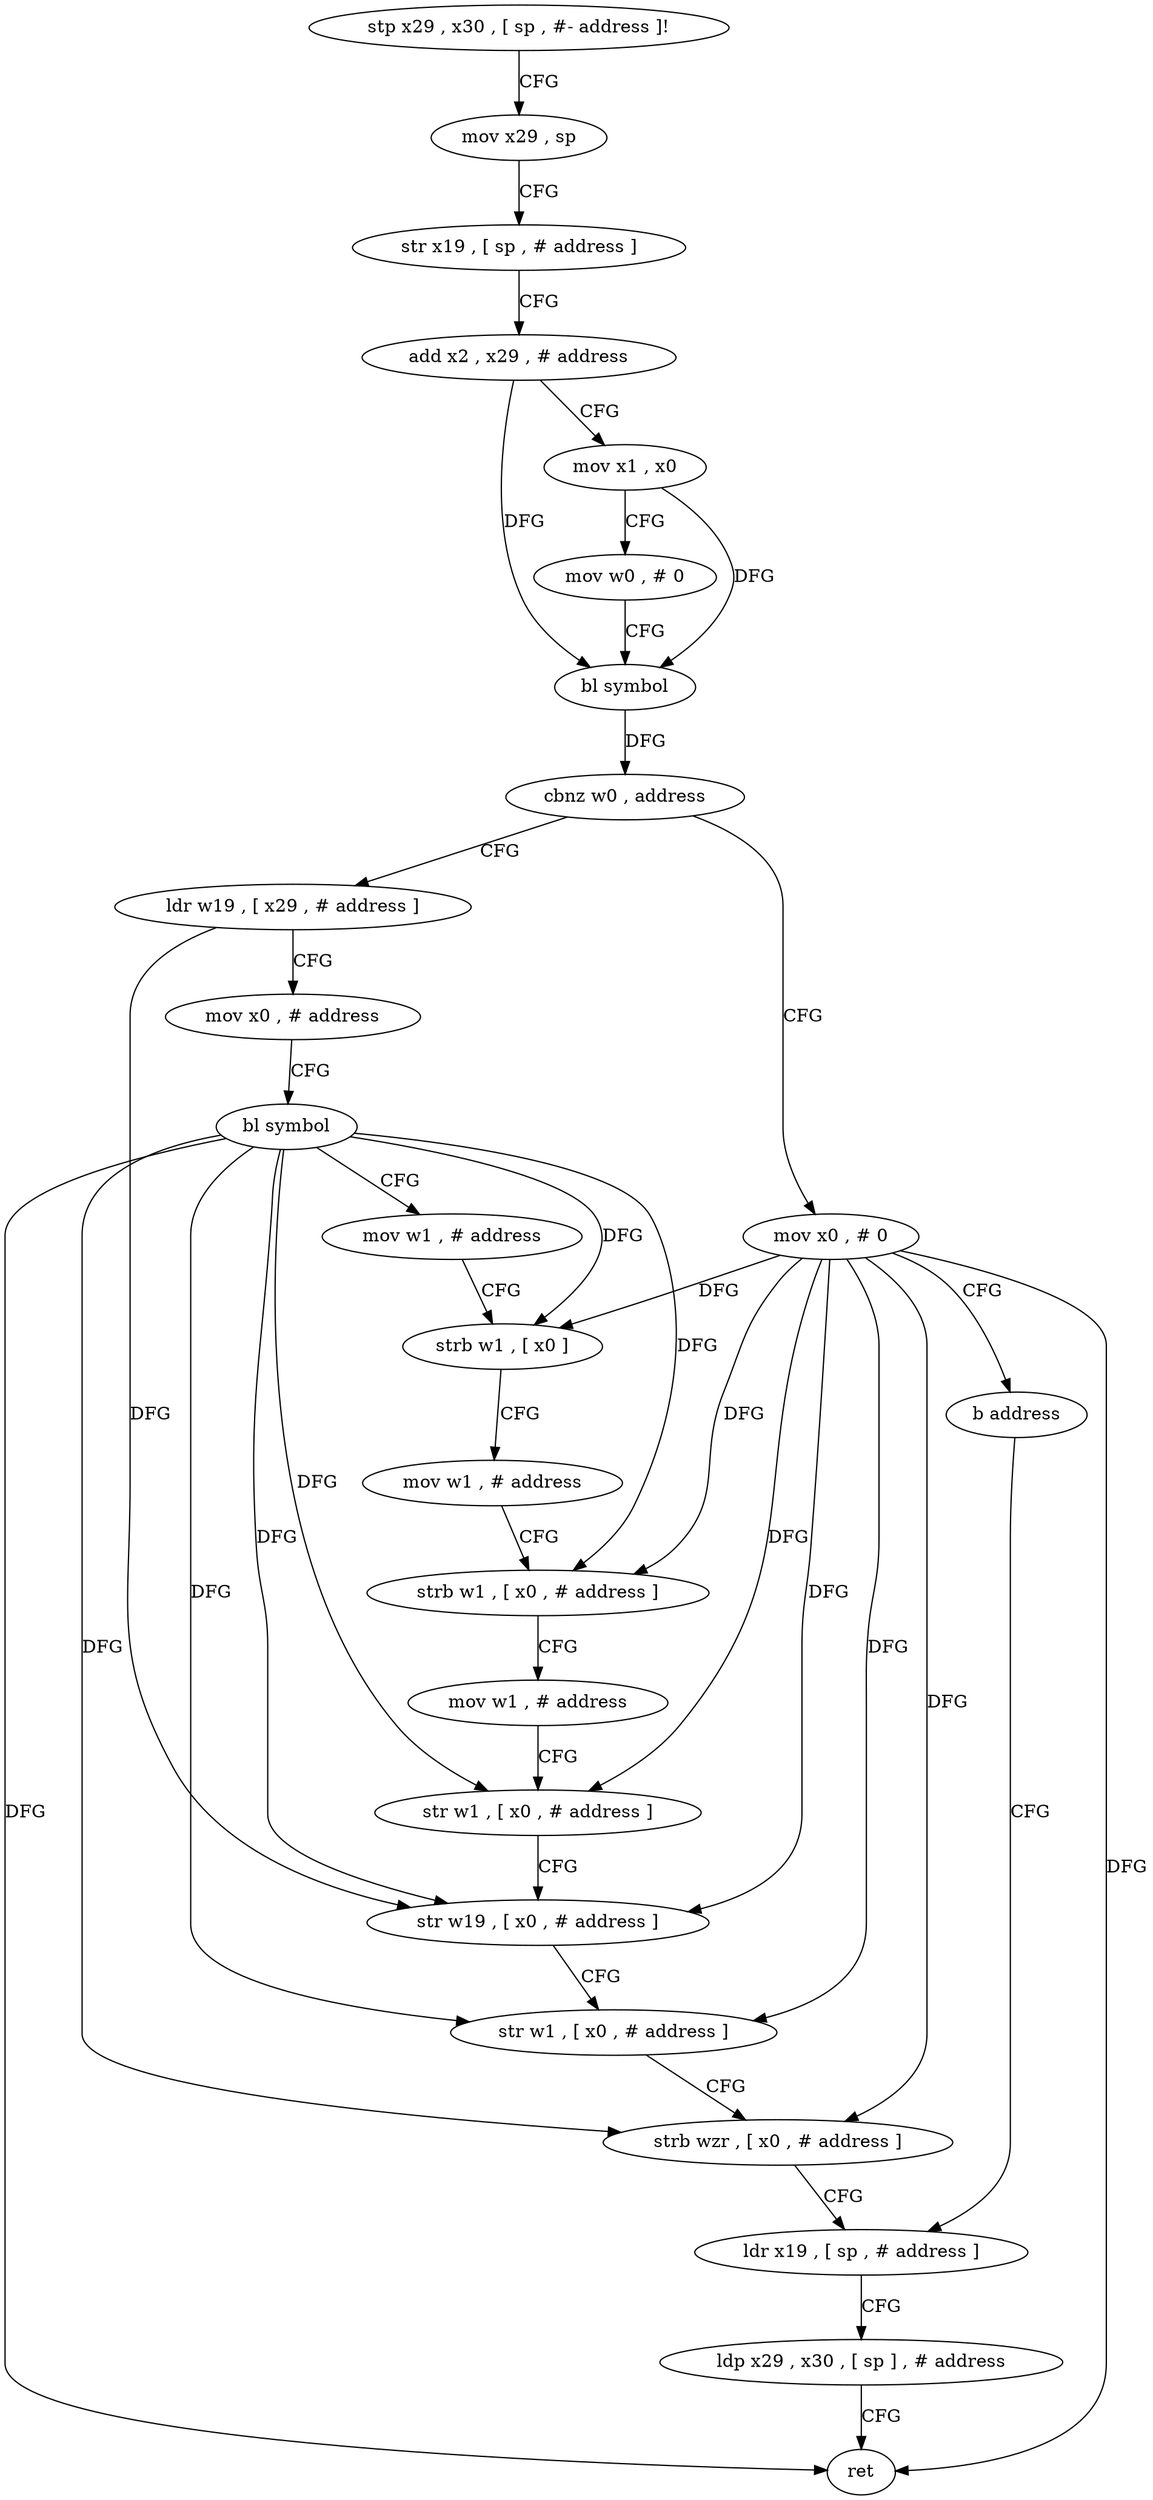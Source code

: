 digraph "func" {
"4295380" [label = "stp x29 , x30 , [ sp , #- address ]!" ]
"4295384" [label = "mov x29 , sp" ]
"4295388" [label = "str x19 , [ sp , # address ]" ]
"4295392" [label = "add x2 , x29 , # address" ]
"4295396" [label = "mov x1 , x0" ]
"4295400" [label = "mov w0 , # 0" ]
"4295404" [label = "bl symbol" ]
"4295408" [label = "cbnz w0 , address" ]
"4295472" [label = "mov x0 , # 0" ]
"4295412" [label = "ldr w19 , [ x29 , # address ]" ]
"4295476" [label = "b address" ]
"4295460" [label = "ldr x19 , [ sp , # address ]" ]
"4295416" [label = "mov x0 , # address" ]
"4295420" [label = "bl symbol" ]
"4295424" [label = "mov w1 , # address" ]
"4295428" [label = "strb w1 , [ x0 ]" ]
"4295432" [label = "mov w1 , # address" ]
"4295436" [label = "strb w1 , [ x0 , # address ]" ]
"4295440" [label = "mov w1 , # address" ]
"4295444" [label = "str w1 , [ x0 , # address ]" ]
"4295448" [label = "str w19 , [ x0 , # address ]" ]
"4295452" [label = "str w1 , [ x0 , # address ]" ]
"4295456" [label = "strb wzr , [ x0 , # address ]" ]
"4295464" [label = "ldp x29 , x30 , [ sp ] , # address" ]
"4295468" [label = "ret" ]
"4295380" -> "4295384" [ label = "CFG" ]
"4295384" -> "4295388" [ label = "CFG" ]
"4295388" -> "4295392" [ label = "CFG" ]
"4295392" -> "4295396" [ label = "CFG" ]
"4295392" -> "4295404" [ label = "DFG" ]
"4295396" -> "4295400" [ label = "CFG" ]
"4295396" -> "4295404" [ label = "DFG" ]
"4295400" -> "4295404" [ label = "CFG" ]
"4295404" -> "4295408" [ label = "DFG" ]
"4295408" -> "4295472" [ label = "CFG" ]
"4295408" -> "4295412" [ label = "CFG" ]
"4295472" -> "4295476" [ label = "CFG" ]
"4295472" -> "4295428" [ label = "DFG" ]
"4295472" -> "4295436" [ label = "DFG" ]
"4295472" -> "4295444" [ label = "DFG" ]
"4295472" -> "4295448" [ label = "DFG" ]
"4295472" -> "4295452" [ label = "DFG" ]
"4295472" -> "4295456" [ label = "DFG" ]
"4295472" -> "4295468" [ label = "DFG" ]
"4295412" -> "4295416" [ label = "CFG" ]
"4295412" -> "4295448" [ label = "DFG" ]
"4295476" -> "4295460" [ label = "CFG" ]
"4295460" -> "4295464" [ label = "CFG" ]
"4295416" -> "4295420" [ label = "CFG" ]
"4295420" -> "4295424" [ label = "CFG" ]
"4295420" -> "4295428" [ label = "DFG" ]
"4295420" -> "4295436" [ label = "DFG" ]
"4295420" -> "4295444" [ label = "DFG" ]
"4295420" -> "4295448" [ label = "DFG" ]
"4295420" -> "4295452" [ label = "DFG" ]
"4295420" -> "4295456" [ label = "DFG" ]
"4295420" -> "4295468" [ label = "DFG" ]
"4295424" -> "4295428" [ label = "CFG" ]
"4295428" -> "4295432" [ label = "CFG" ]
"4295432" -> "4295436" [ label = "CFG" ]
"4295436" -> "4295440" [ label = "CFG" ]
"4295440" -> "4295444" [ label = "CFG" ]
"4295444" -> "4295448" [ label = "CFG" ]
"4295448" -> "4295452" [ label = "CFG" ]
"4295452" -> "4295456" [ label = "CFG" ]
"4295456" -> "4295460" [ label = "CFG" ]
"4295464" -> "4295468" [ label = "CFG" ]
}
